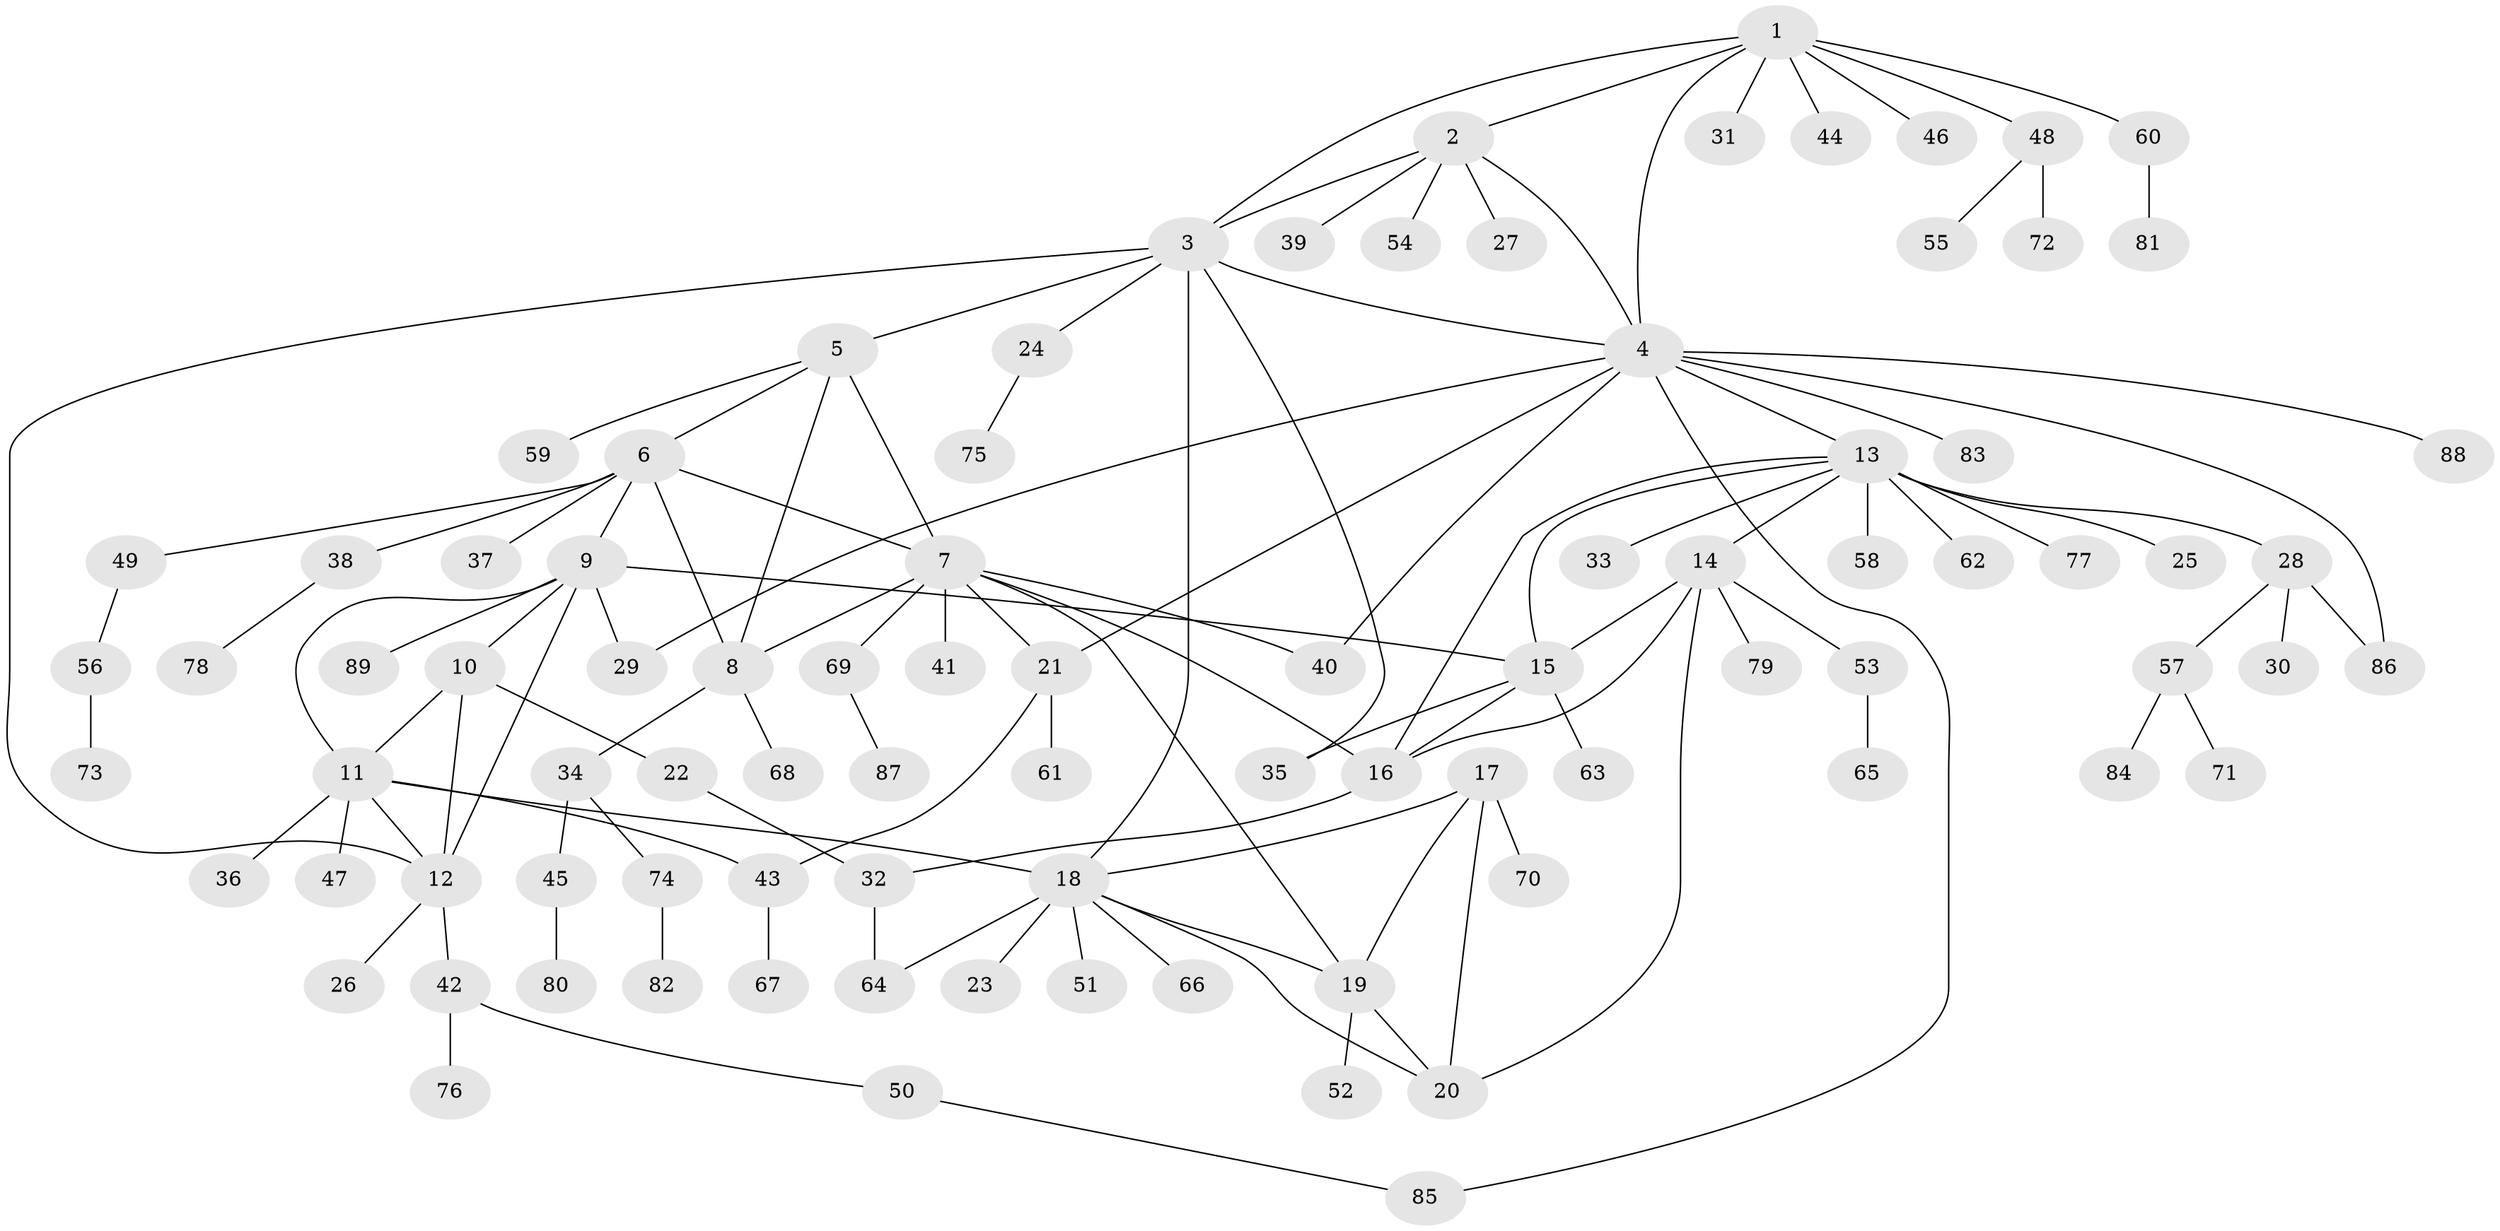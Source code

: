// Generated by graph-tools (version 1.1) at 2025/50/03/09/25 03:50:27]
// undirected, 89 vertices, 118 edges
graph export_dot {
graph [start="1"]
  node [color=gray90,style=filled];
  1;
  2;
  3;
  4;
  5;
  6;
  7;
  8;
  9;
  10;
  11;
  12;
  13;
  14;
  15;
  16;
  17;
  18;
  19;
  20;
  21;
  22;
  23;
  24;
  25;
  26;
  27;
  28;
  29;
  30;
  31;
  32;
  33;
  34;
  35;
  36;
  37;
  38;
  39;
  40;
  41;
  42;
  43;
  44;
  45;
  46;
  47;
  48;
  49;
  50;
  51;
  52;
  53;
  54;
  55;
  56;
  57;
  58;
  59;
  60;
  61;
  62;
  63;
  64;
  65;
  66;
  67;
  68;
  69;
  70;
  71;
  72;
  73;
  74;
  75;
  76;
  77;
  78;
  79;
  80;
  81;
  82;
  83;
  84;
  85;
  86;
  87;
  88;
  89;
  1 -- 2;
  1 -- 3;
  1 -- 4;
  1 -- 31;
  1 -- 44;
  1 -- 46;
  1 -- 48;
  1 -- 60;
  2 -- 3;
  2 -- 4;
  2 -- 27;
  2 -- 39;
  2 -- 54;
  3 -- 4;
  3 -- 5;
  3 -- 12;
  3 -- 18;
  3 -- 24;
  3 -- 35;
  4 -- 13;
  4 -- 21;
  4 -- 29;
  4 -- 40;
  4 -- 83;
  4 -- 85;
  4 -- 86;
  4 -- 88;
  5 -- 6;
  5 -- 7;
  5 -- 8;
  5 -- 59;
  6 -- 7;
  6 -- 8;
  6 -- 9;
  6 -- 37;
  6 -- 38;
  6 -- 49;
  7 -- 8;
  7 -- 16;
  7 -- 19;
  7 -- 21;
  7 -- 40;
  7 -- 41;
  7 -- 69;
  8 -- 34;
  8 -- 68;
  9 -- 10;
  9 -- 11;
  9 -- 12;
  9 -- 15;
  9 -- 29;
  9 -- 89;
  10 -- 11;
  10 -- 12;
  10 -- 22;
  11 -- 12;
  11 -- 18;
  11 -- 36;
  11 -- 43;
  11 -- 47;
  12 -- 26;
  12 -- 42;
  13 -- 14;
  13 -- 15;
  13 -- 16;
  13 -- 25;
  13 -- 28;
  13 -- 33;
  13 -- 58;
  13 -- 62;
  13 -- 77;
  14 -- 15;
  14 -- 16;
  14 -- 20;
  14 -- 53;
  14 -- 79;
  15 -- 16;
  15 -- 35;
  15 -- 63;
  16 -- 32;
  17 -- 18;
  17 -- 19;
  17 -- 20;
  17 -- 70;
  18 -- 19;
  18 -- 20;
  18 -- 23;
  18 -- 51;
  18 -- 64;
  18 -- 66;
  19 -- 20;
  19 -- 52;
  21 -- 43;
  21 -- 61;
  22 -- 32;
  24 -- 75;
  28 -- 30;
  28 -- 57;
  28 -- 86;
  32 -- 64;
  34 -- 45;
  34 -- 74;
  38 -- 78;
  42 -- 50;
  42 -- 76;
  43 -- 67;
  45 -- 80;
  48 -- 55;
  48 -- 72;
  49 -- 56;
  50 -- 85;
  53 -- 65;
  56 -- 73;
  57 -- 71;
  57 -- 84;
  60 -- 81;
  69 -- 87;
  74 -- 82;
}
